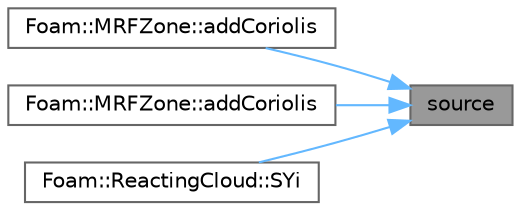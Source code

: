 digraph "source"
{
 // LATEX_PDF_SIZE
  bgcolor="transparent";
  edge [fontname=Helvetica,fontsize=10,labelfontname=Helvetica,labelfontsize=10];
  node [fontname=Helvetica,fontsize=10,shape=box,height=0.2,width=0.4];
  rankdir="RL";
  Node1 [id="Node000001",label="source",height=0.2,width=0.4,color="gray40", fillcolor="grey60", style="filled", fontcolor="black",tooltip=" "];
  Node1 -> Node2 [id="edge1_Node000001_Node000002",dir="back",color="steelblue1",style="solid",tooltip=" "];
  Node2 [id="Node000002",label="Foam::MRFZone::addCoriolis",height=0.2,width=0.4,color="grey40", fillcolor="white", style="filled",URL="$classFoam_1_1MRFZone.html#a1041335d5f5e91030bce73aa3eb23e31",tooltip=" "];
  Node1 -> Node3 [id="edge2_Node000001_Node000003",dir="back",color="steelblue1",style="solid",tooltip=" "];
  Node3 [id="Node000003",label="Foam::MRFZone::addCoriolis",height=0.2,width=0.4,color="grey40", fillcolor="white", style="filled",URL="$classFoam_1_1MRFZone.html#a65a51223bc0f8e1c7fac165e111699c8",tooltip=" "];
  Node1 -> Node4 [id="edge3_Node000001_Node000004",dir="back",color="steelblue1",style="solid",tooltip=" "];
  Node4 [id="Node000004",label="Foam::ReactingCloud::SYi",height=0.2,width=0.4,color="grey40", fillcolor="white", style="filled",URL="$classFoam_1_1ReactingCloud.html#a4971d965fd221c92cae237555e0316ff",tooltip=" "];
}
